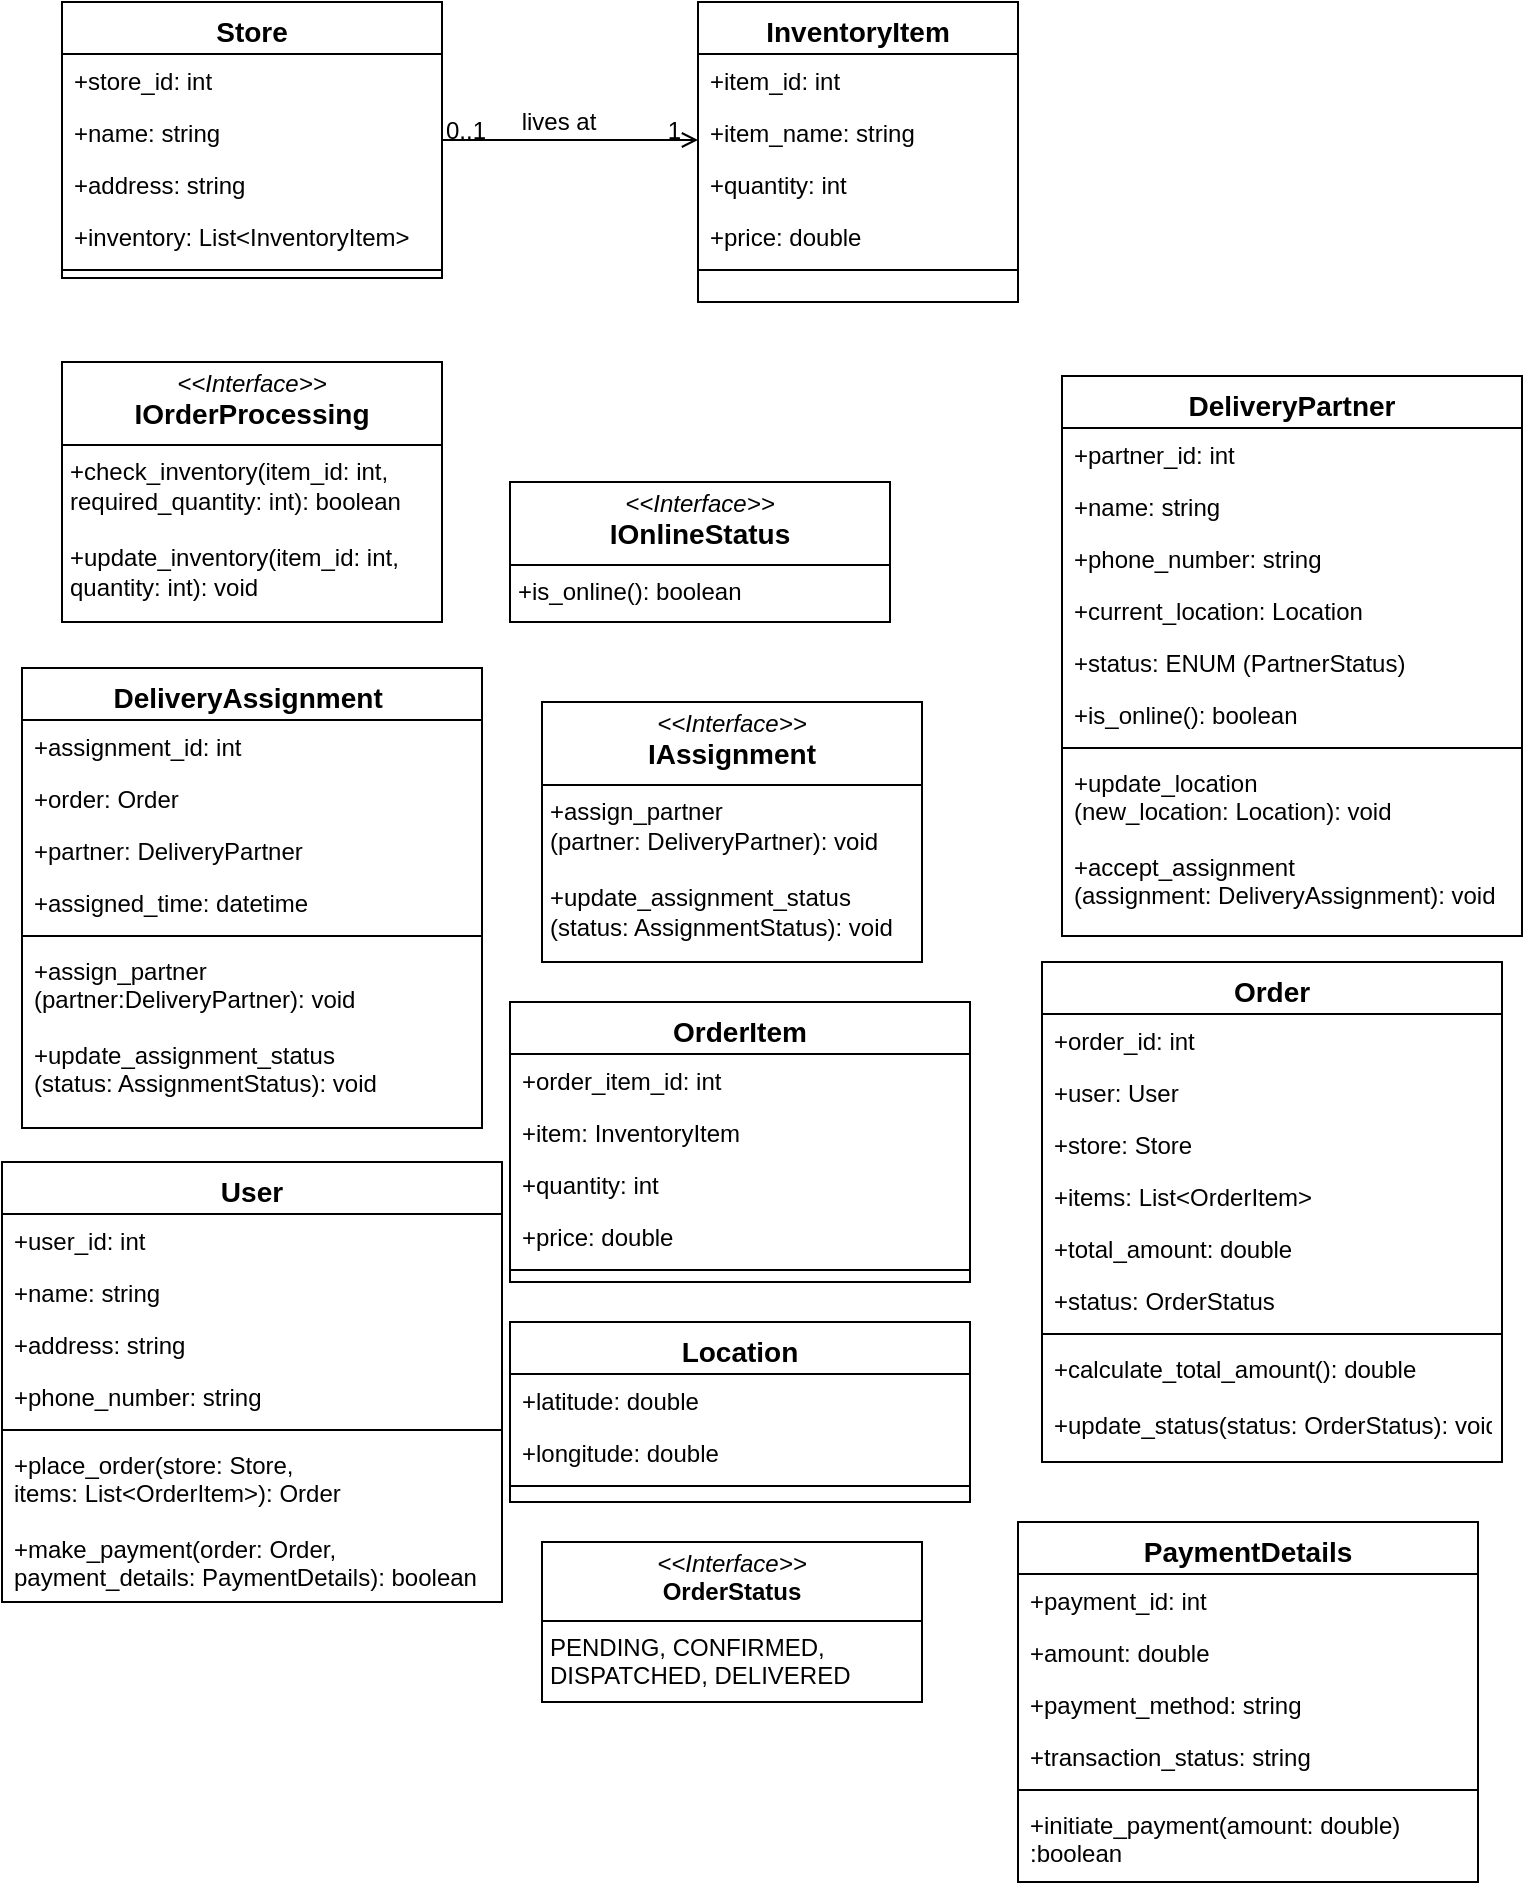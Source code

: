 <mxfile version="24.7.6">
  <diagram id="C5RBs43oDa-KdzZeNtuy" name="Page-1">
    <mxGraphModel dx="1050" dy="557" grid="1" gridSize="10" guides="1" tooltips="1" connect="1" arrows="1" fold="1" page="1" pageScale="1" pageWidth="827" pageHeight="1169" math="0" shadow="0">
      <root>
        <mxCell id="WIyWlLk6GJQsqaUBKTNV-0" />
        <mxCell id="WIyWlLk6GJQsqaUBKTNV-1" parent="WIyWlLk6GJQsqaUBKTNV-0" />
        <mxCell id="zkfFHV4jXpPFQw0GAbJ--0" value="Store " style="swimlane;fontStyle=1;align=center;verticalAlign=top;childLayout=stackLayout;horizontal=1;startSize=26;horizontalStack=0;resizeParent=1;resizeLast=0;collapsible=1;marginBottom=0;rounded=0;shadow=0;strokeWidth=1;fontSize=14;" parent="WIyWlLk6GJQsqaUBKTNV-1" vertex="1">
          <mxGeometry x="190" y="120" width="190" height="138" as="geometry">
            <mxRectangle x="230" y="140" width="160" height="26" as="alternateBounds" />
          </mxGeometry>
        </mxCell>
        <mxCell id="zkfFHV4jXpPFQw0GAbJ--1" value="+store_id: int" style="text;align=left;verticalAlign=top;spacingLeft=4;spacingRight=4;overflow=hidden;rotatable=0;points=[[0,0.5],[1,0.5]];portConstraint=eastwest;" parent="zkfFHV4jXpPFQw0GAbJ--0" vertex="1">
          <mxGeometry y="26" width="190" height="26" as="geometry" />
        </mxCell>
        <mxCell id="zkfFHV4jXpPFQw0GAbJ--2" value="+name: string" style="text;align=left;verticalAlign=top;spacingLeft=4;spacingRight=4;overflow=hidden;rotatable=0;points=[[0,0.5],[1,0.5]];portConstraint=eastwest;rounded=0;shadow=0;html=0;" parent="zkfFHV4jXpPFQw0GAbJ--0" vertex="1">
          <mxGeometry y="52" width="190" height="26" as="geometry" />
        </mxCell>
        <mxCell id="zkfFHV4jXpPFQw0GAbJ--3" value="+address: string" style="text;align=left;verticalAlign=top;spacingLeft=4;spacingRight=4;overflow=hidden;rotatable=0;points=[[0,0.5],[1,0.5]];portConstraint=eastwest;rounded=0;shadow=0;html=0;" parent="zkfFHV4jXpPFQw0GAbJ--0" vertex="1">
          <mxGeometry y="78" width="190" height="26" as="geometry" />
        </mxCell>
        <mxCell id="lX7KQj4C5IUn8PG3ImDP-1" value="+inventory: List&lt;InventoryItem&gt;" style="text;align=left;verticalAlign=top;spacingLeft=4;spacingRight=4;overflow=hidden;rotatable=0;points=[[0,0.5],[1,0.5]];portConstraint=eastwest;rounded=0;shadow=0;html=0;" vertex="1" parent="zkfFHV4jXpPFQw0GAbJ--0">
          <mxGeometry y="104" width="190" height="26" as="geometry" />
        </mxCell>
        <mxCell id="zkfFHV4jXpPFQw0GAbJ--4" value="" style="line;html=1;strokeWidth=1;align=left;verticalAlign=middle;spacingTop=-1;spacingLeft=3;spacingRight=3;rotatable=0;labelPosition=right;points=[];portConstraint=eastwest;" parent="zkfFHV4jXpPFQw0GAbJ--0" vertex="1">
          <mxGeometry y="130" width="190" height="8" as="geometry" />
        </mxCell>
        <mxCell id="zkfFHV4jXpPFQw0GAbJ--17" value="InventoryItem " style="swimlane;fontStyle=1;align=center;verticalAlign=top;childLayout=stackLayout;horizontal=1;startSize=26;horizontalStack=0;resizeParent=1;resizeLast=0;collapsible=1;marginBottom=0;rounded=0;shadow=0;strokeWidth=1;fontSize=14;" parent="WIyWlLk6GJQsqaUBKTNV-1" vertex="1">
          <mxGeometry x="508" y="120" width="160" height="150" as="geometry">
            <mxRectangle x="550" y="140" width="160" height="26" as="alternateBounds" />
          </mxGeometry>
        </mxCell>
        <mxCell id="zkfFHV4jXpPFQw0GAbJ--18" value="+item_id: int" style="text;align=left;verticalAlign=top;spacingLeft=4;spacingRight=4;overflow=hidden;rotatable=0;points=[[0,0.5],[1,0.5]];portConstraint=eastwest;" parent="zkfFHV4jXpPFQw0GAbJ--17" vertex="1">
          <mxGeometry y="26" width="160" height="26" as="geometry" />
        </mxCell>
        <mxCell id="zkfFHV4jXpPFQw0GAbJ--19" value="+item_name: string" style="text;align=left;verticalAlign=top;spacingLeft=4;spacingRight=4;overflow=hidden;rotatable=0;points=[[0,0.5],[1,0.5]];portConstraint=eastwest;rounded=0;shadow=0;html=0;" parent="zkfFHV4jXpPFQw0GAbJ--17" vertex="1">
          <mxGeometry y="52" width="160" height="26" as="geometry" />
        </mxCell>
        <mxCell id="zkfFHV4jXpPFQw0GAbJ--20" value="+quantity: int" style="text;align=left;verticalAlign=top;spacingLeft=4;spacingRight=4;overflow=hidden;rotatable=0;points=[[0,0.5],[1,0.5]];portConstraint=eastwest;rounded=0;shadow=0;html=0;" parent="zkfFHV4jXpPFQw0GAbJ--17" vertex="1">
          <mxGeometry y="78" width="160" height="26" as="geometry" />
        </mxCell>
        <mxCell id="zkfFHV4jXpPFQw0GAbJ--21" value="+price: double" style="text;align=left;verticalAlign=top;spacingLeft=4;spacingRight=4;overflow=hidden;rotatable=0;points=[[0,0.5],[1,0.5]];portConstraint=eastwest;rounded=0;shadow=0;html=0;" parent="zkfFHV4jXpPFQw0GAbJ--17" vertex="1">
          <mxGeometry y="104" width="160" height="26" as="geometry" />
        </mxCell>
        <mxCell id="zkfFHV4jXpPFQw0GAbJ--23" value="" style="line;html=1;strokeWidth=1;align=left;verticalAlign=middle;spacingTop=-1;spacingLeft=3;spacingRight=3;rotatable=0;labelPosition=right;points=[];portConstraint=eastwest;" parent="zkfFHV4jXpPFQw0GAbJ--17" vertex="1">
          <mxGeometry y="130" width="160" height="8" as="geometry" />
        </mxCell>
        <mxCell id="zkfFHV4jXpPFQw0GAbJ--26" value="" style="endArrow=open;shadow=0;strokeWidth=1;rounded=0;curved=0;endFill=1;edgeStyle=elbowEdgeStyle;elbow=vertical;" parent="WIyWlLk6GJQsqaUBKTNV-1" source="zkfFHV4jXpPFQw0GAbJ--0" target="zkfFHV4jXpPFQw0GAbJ--17" edge="1">
          <mxGeometry x="0.5" y="41" relative="1" as="geometry">
            <mxPoint x="380" y="192" as="sourcePoint" />
            <mxPoint x="540" y="192" as="targetPoint" />
            <mxPoint x="-40" y="32" as="offset" />
          </mxGeometry>
        </mxCell>
        <mxCell id="zkfFHV4jXpPFQw0GAbJ--27" value="0..1" style="resizable=0;align=left;verticalAlign=bottom;labelBackgroundColor=none;fontSize=12;" parent="zkfFHV4jXpPFQw0GAbJ--26" connectable="0" vertex="1">
          <mxGeometry x="-1" relative="1" as="geometry">
            <mxPoint y="4" as="offset" />
          </mxGeometry>
        </mxCell>
        <mxCell id="zkfFHV4jXpPFQw0GAbJ--28" value="1" style="resizable=0;align=right;verticalAlign=bottom;labelBackgroundColor=none;fontSize=12;" parent="zkfFHV4jXpPFQw0GAbJ--26" connectable="0" vertex="1">
          <mxGeometry x="1" relative="1" as="geometry">
            <mxPoint x="-7" y="4" as="offset" />
          </mxGeometry>
        </mxCell>
        <mxCell id="zkfFHV4jXpPFQw0GAbJ--29" value="lives at" style="text;html=1;resizable=0;points=[];;align=center;verticalAlign=middle;labelBackgroundColor=none;rounded=0;shadow=0;strokeWidth=1;fontSize=12;" parent="zkfFHV4jXpPFQw0GAbJ--26" vertex="1" connectable="0">
          <mxGeometry x="0.5" y="49" relative="1" as="geometry">
            <mxPoint x="-38" y="40" as="offset" />
          </mxGeometry>
        </mxCell>
        <mxCell id="lX7KQj4C5IUn8PG3ImDP-0" value="&lt;p style=&quot;margin:0px;margin-top:4px;text-align:center;&quot;&gt;&lt;i&gt;&amp;lt;&amp;lt;Interface&amp;gt;&amp;gt;&lt;/i&gt;&lt;br&gt;&lt;b&gt;&lt;font style=&quot;font-size: 14px;&quot;&gt;IOrderProcessing&lt;/font&gt;&lt;/b&gt;&lt;br&gt;&lt;/p&gt;&lt;hr size=&quot;1&quot; style=&quot;border-style:solid;&quot;&gt;&lt;p style=&quot;margin:0px;margin-left:4px;&quot;&gt;+check_inventory(item_id: int, required_quantity: int): boolean&lt;br&gt;&lt;/p&gt;&lt;p style=&quot;margin:0px;margin-left:4px;&quot;&gt;&lt;br&gt;&lt;/p&gt;&lt;p style=&quot;margin:0px;margin-left:4px;&quot;&gt;+update_inventory(item_id: int, quantity: int): void&lt;br&gt;&lt;/p&gt;" style="verticalAlign=top;align=left;overflow=fill;html=1;whiteSpace=wrap;" vertex="1" parent="WIyWlLk6GJQsqaUBKTNV-1">
          <mxGeometry x="190" y="300" width="190" height="130" as="geometry" />
        </mxCell>
        <mxCell id="lX7KQj4C5IUn8PG3ImDP-2" value="&lt;p style=&quot;margin:0px;margin-top:4px;text-align:center;&quot;&gt;&lt;i&gt;&amp;lt;&amp;lt;Interface&amp;gt;&amp;gt;&lt;/i&gt;&lt;br&gt;&lt;b&gt;&lt;font style=&quot;font-size: 14px;&quot;&gt;IOnlineStatus&lt;/font&gt;&lt;/b&gt;&lt;br&gt;&lt;/p&gt;&lt;hr size=&quot;1&quot; style=&quot;border-style:solid;&quot;&gt;&lt;p style=&quot;margin:0px;margin-left:4px;&quot;&gt;+is_online(): boolean&lt;br&gt;&lt;/p&gt;" style="verticalAlign=top;align=left;overflow=fill;html=1;whiteSpace=wrap;" vertex="1" parent="WIyWlLk6GJQsqaUBKTNV-1">
          <mxGeometry x="414" y="360" width="190" height="70" as="geometry" />
        </mxCell>
        <mxCell id="lX7KQj4C5IUn8PG3ImDP-3" value="DeliveryPartner" style="swimlane;fontStyle=1;align=center;verticalAlign=top;childLayout=stackLayout;horizontal=1;startSize=26;horizontalStack=0;resizeParent=1;resizeLast=0;collapsible=1;marginBottom=0;rounded=0;shadow=0;strokeWidth=1;fontSize=14;" vertex="1" parent="WIyWlLk6GJQsqaUBKTNV-1">
          <mxGeometry x="690" y="307" width="230" height="280" as="geometry">
            <mxRectangle x="550" y="140" width="160" height="26" as="alternateBounds" />
          </mxGeometry>
        </mxCell>
        <mxCell id="lX7KQj4C5IUn8PG3ImDP-4" value="+partner_id: int" style="text;align=left;verticalAlign=top;spacingLeft=4;spacingRight=4;overflow=hidden;rotatable=0;points=[[0,0.5],[1,0.5]];portConstraint=eastwest;" vertex="1" parent="lX7KQj4C5IUn8PG3ImDP-3">
          <mxGeometry y="26" width="230" height="26" as="geometry" />
        </mxCell>
        <mxCell id="lX7KQj4C5IUn8PG3ImDP-5" value="+name: string" style="text;align=left;verticalAlign=top;spacingLeft=4;spacingRight=4;overflow=hidden;rotatable=0;points=[[0,0.5],[1,0.5]];portConstraint=eastwest;rounded=0;shadow=0;html=0;" vertex="1" parent="lX7KQj4C5IUn8PG3ImDP-3">
          <mxGeometry y="52" width="230" height="26" as="geometry" />
        </mxCell>
        <mxCell id="lX7KQj4C5IUn8PG3ImDP-6" value="+phone_number: string" style="text;align=left;verticalAlign=top;spacingLeft=4;spacingRight=4;overflow=hidden;rotatable=0;points=[[0,0.5],[1,0.5]];portConstraint=eastwest;rounded=0;shadow=0;html=0;" vertex="1" parent="lX7KQj4C5IUn8PG3ImDP-3">
          <mxGeometry y="78" width="230" height="26" as="geometry" />
        </mxCell>
        <mxCell id="lX7KQj4C5IUn8PG3ImDP-7" value="+current_location: Location" style="text;align=left;verticalAlign=top;spacingLeft=4;spacingRight=4;overflow=hidden;rotatable=0;points=[[0,0.5],[1,0.5]];portConstraint=eastwest;rounded=0;shadow=0;html=0;" vertex="1" parent="lX7KQj4C5IUn8PG3ImDP-3">
          <mxGeometry y="104" width="230" height="26" as="geometry" />
        </mxCell>
        <mxCell id="lX7KQj4C5IUn8PG3ImDP-11" value="+status: ENUM (PartnerStatus)" style="text;align=left;verticalAlign=top;spacingLeft=4;spacingRight=4;overflow=hidden;rotatable=0;points=[[0,0.5],[1,0.5]];portConstraint=eastwest;rounded=0;shadow=0;html=0;" vertex="1" parent="lX7KQj4C5IUn8PG3ImDP-3">
          <mxGeometry y="130" width="230" height="26" as="geometry" />
        </mxCell>
        <mxCell id="lX7KQj4C5IUn8PG3ImDP-12" value="+is_online(): boolean" style="text;align=left;verticalAlign=top;spacingLeft=4;spacingRight=4;overflow=hidden;rotatable=0;points=[[0,0.5],[1,0.5]];portConstraint=eastwest;rounded=0;shadow=0;html=0;" vertex="1" parent="lX7KQj4C5IUn8PG3ImDP-3">
          <mxGeometry y="156" width="230" height="26" as="geometry" />
        </mxCell>
        <mxCell id="lX7KQj4C5IUn8PG3ImDP-8" value="" style="line;html=1;strokeWidth=1;align=left;verticalAlign=middle;spacingTop=-1;spacingLeft=3;spacingRight=3;rotatable=0;labelPosition=right;points=[];portConstraint=eastwest;" vertex="1" parent="lX7KQj4C5IUn8PG3ImDP-3">
          <mxGeometry y="182" width="230" height="8" as="geometry" />
        </mxCell>
        <mxCell id="lX7KQj4C5IUn8PG3ImDP-9" value="+update_location&#xa;(new_location: Location): void&#xa;&#xa;+accept_assignment&#xa;(assignment: DeliveryAssignment): void" style="text;align=left;verticalAlign=top;spacingLeft=4;spacingRight=4;overflow=hidden;rotatable=0;points=[[0,0.5],[1,0.5]];portConstraint=eastwest;" vertex="1" parent="lX7KQj4C5IUn8PG3ImDP-3">
          <mxGeometry y="190" width="230" height="90" as="geometry" />
        </mxCell>
        <mxCell id="lX7KQj4C5IUn8PG3ImDP-13" value="DeliveryAssignment " style="swimlane;fontStyle=1;align=center;verticalAlign=top;childLayout=stackLayout;horizontal=1;startSize=26;horizontalStack=0;resizeParent=1;resizeLast=0;collapsible=1;marginBottom=0;rounded=0;shadow=0;strokeWidth=1;fontSize=14;" vertex="1" parent="WIyWlLk6GJQsqaUBKTNV-1">
          <mxGeometry x="170" y="453" width="230" height="230" as="geometry">
            <mxRectangle x="550" y="140" width="160" height="26" as="alternateBounds" />
          </mxGeometry>
        </mxCell>
        <mxCell id="lX7KQj4C5IUn8PG3ImDP-14" value="+assignment_id: int" style="text;align=left;verticalAlign=top;spacingLeft=4;spacingRight=4;overflow=hidden;rotatable=0;points=[[0,0.5],[1,0.5]];portConstraint=eastwest;" vertex="1" parent="lX7KQj4C5IUn8PG3ImDP-13">
          <mxGeometry y="26" width="230" height="26" as="geometry" />
        </mxCell>
        <mxCell id="lX7KQj4C5IUn8PG3ImDP-15" value="+order: Order" style="text;align=left;verticalAlign=top;spacingLeft=4;spacingRight=4;overflow=hidden;rotatable=0;points=[[0,0.5],[1,0.5]];portConstraint=eastwest;rounded=0;shadow=0;html=0;" vertex="1" parent="lX7KQj4C5IUn8PG3ImDP-13">
          <mxGeometry y="52" width="230" height="26" as="geometry" />
        </mxCell>
        <mxCell id="lX7KQj4C5IUn8PG3ImDP-16" value="+partner: DeliveryPartner" style="text;align=left;verticalAlign=top;spacingLeft=4;spacingRight=4;overflow=hidden;rotatable=0;points=[[0,0.5],[1,0.5]];portConstraint=eastwest;rounded=0;shadow=0;html=0;" vertex="1" parent="lX7KQj4C5IUn8PG3ImDP-13">
          <mxGeometry y="78" width="230" height="26" as="geometry" />
        </mxCell>
        <mxCell id="lX7KQj4C5IUn8PG3ImDP-17" value="+assigned_time: datetime" style="text;align=left;verticalAlign=top;spacingLeft=4;spacingRight=4;overflow=hidden;rotatable=0;points=[[0,0.5],[1,0.5]];portConstraint=eastwest;rounded=0;shadow=0;html=0;" vertex="1" parent="lX7KQj4C5IUn8PG3ImDP-13">
          <mxGeometry y="104" width="230" height="26" as="geometry" />
        </mxCell>
        <mxCell id="lX7KQj4C5IUn8PG3ImDP-20" value="" style="line;html=1;strokeWidth=1;align=left;verticalAlign=middle;spacingTop=-1;spacingLeft=3;spacingRight=3;rotatable=0;labelPosition=right;points=[];portConstraint=eastwest;" vertex="1" parent="lX7KQj4C5IUn8PG3ImDP-13">
          <mxGeometry y="130" width="230" height="8" as="geometry" />
        </mxCell>
        <mxCell id="lX7KQj4C5IUn8PG3ImDP-21" value="+assign_partner&#xa;(partner:DeliveryPartner): void&#xa;&#xa;+update_assignment_status&#xa;(status: AssignmentStatus): void&#xa;" style="text;align=left;verticalAlign=top;spacingLeft=4;spacingRight=4;overflow=hidden;rotatable=0;points=[[0,0.5],[1,0.5]];portConstraint=eastwest;" vertex="1" parent="lX7KQj4C5IUn8PG3ImDP-13">
          <mxGeometry y="138" width="230" height="92" as="geometry" />
        </mxCell>
        <mxCell id="lX7KQj4C5IUn8PG3ImDP-22" value="&lt;p style=&quot;margin:0px;margin-top:4px;text-align:center;&quot;&gt;&lt;i&gt;&amp;lt;&amp;lt;Interface&amp;gt;&amp;gt;&lt;/i&gt;&lt;br&gt;&lt;span style=&quot;font-size: 14px;&quot;&gt;&lt;b&gt;IAssignment&lt;/b&gt;&lt;/span&gt;&lt;br&gt;&lt;/p&gt;&lt;hr size=&quot;1&quot; style=&quot;border-style:solid;&quot;&gt;&lt;p style=&quot;margin:0px;margin-left:4px;&quot;&gt;+assign_partner&lt;br&gt;(partner: DeliveryPartner): void&lt;br&gt;&lt;br&gt;&lt;/p&gt;&lt;p style=&quot;margin:0px;margin-left:4px;&quot;&gt;+update_assignment_status&lt;br&gt;(status: AssignmentStatus): void&lt;/p&gt;" style="verticalAlign=top;align=left;overflow=fill;html=1;whiteSpace=wrap;" vertex="1" parent="WIyWlLk6GJQsqaUBKTNV-1">
          <mxGeometry x="430" y="470" width="190" height="130" as="geometry" />
        </mxCell>
        <mxCell id="lX7KQj4C5IUn8PG3ImDP-23" value="Order" style="swimlane;fontStyle=1;align=center;verticalAlign=top;childLayout=stackLayout;horizontal=1;startSize=26;horizontalStack=0;resizeParent=1;resizeLast=0;collapsible=1;marginBottom=0;rounded=0;shadow=0;strokeWidth=1;fontSize=14;" vertex="1" parent="WIyWlLk6GJQsqaUBKTNV-1">
          <mxGeometry x="680" y="600" width="230" height="250" as="geometry">
            <mxRectangle x="550" y="140" width="160" height="26" as="alternateBounds" />
          </mxGeometry>
        </mxCell>
        <mxCell id="lX7KQj4C5IUn8PG3ImDP-24" value="+order_id: int" style="text;align=left;verticalAlign=top;spacingLeft=4;spacingRight=4;overflow=hidden;rotatable=0;points=[[0,0.5],[1,0.5]];portConstraint=eastwest;" vertex="1" parent="lX7KQj4C5IUn8PG3ImDP-23">
          <mxGeometry y="26" width="230" height="26" as="geometry" />
        </mxCell>
        <mxCell id="lX7KQj4C5IUn8PG3ImDP-25" value="+user: User" style="text;align=left;verticalAlign=top;spacingLeft=4;spacingRight=4;overflow=hidden;rotatable=0;points=[[0,0.5],[1,0.5]];portConstraint=eastwest;rounded=0;shadow=0;html=0;" vertex="1" parent="lX7KQj4C5IUn8PG3ImDP-23">
          <mxGeometry y="52" width="230" height="26" as="geometry" />
        </mxCell>
        <mxCell id="lX7KQj4C5IUn8PG3ImDP-26" value="+store: Store" style="text;align=left;verticalAlign=top;spacingLeft=4;spacingRight=4;overflow=hidden;rotatable=0;points=[[0,0.5],[1,0.5]];portConstraint=eastwest;rounded=0;shadow=0;html=0;" vertex="1" parent="lX7KQj4C5IUn8PG3ImDP-23">
          <mxGeometry y="78" width="230" height="26" as="geometry" />
        </mxCell>
        <mxCell id="lX7KQj4C5IUn8PG3ImDP-27" value="+items: List&lt;OrderItem&gt;" style="text;align=left;verticalAlign=top;spacingLeft=4;spacingRight=4;overflow=hidden;rotatable=0;points=[[0,0.5],[1,0.5]];portConstraint=eastwest;rounded=0;shadow=0;html=0;" vertex="1" parent="lX7KQj4C5IUn8PG3ImDP-23">
          <mxGeometry y="104" width="230" height="26" as="geometry" />
        </mxCell>
        <mxCell id="lX7KQj4C5IUn8PG3ImDP-28" value="+total_amount: double" style="text;align=left;verticalAlign=top;spacingLeft=4;spacingRight=4;overflow=hidden;rotatable=0;points=[[0,0.5],[1,0.5]];portConstraint=eastwest;rounded=0;shadow=0;html=0;" vertex="1" parent="lX7KQj4C5IUn8PG3ImDP-23">
          <mxGeometry y="130" width="230" height="26" as="geometry" />
        </mxCell>
        <mxCell id="lX7KQj4C5IUn8PG3ImDP-29" value="+status: OrderStatus" style="text;align=left;verticalAlign=top;spacingLeft=4;spacingRight=4;overflow=hidden;rotatable=0;points=[[0,0.5],[1,0.5]];portConstraint=eastwest;rounded=0;shadow=0;html=0;" vertex="1" parent="lX7KQj4C5IUn8PG3ImDP-23">
          <mxGeometry y="156" width="230" height="26" as="geometry" />
        </mxCell>
        <mxCell id="lX7KQj4C5IUn8PG3ImDP-30" value="" style="line;html=1;strokeWidth=1;align=left;verticalAlign=middle;spacingTop=-1;spacingLeft=3;spacingRight=3;rotatable=0;labelPosition=right;points=[];portConstraint=eastwest;" vertex="1" parent="lX7KQj4C5IUn8PG3ImDP-23">
          <mxGeometry y="182" width="230" height="8" as="geometry" />
        </mxCell>
        <mxCell id="lX7KQj4C5IUn8PG3ImDP-31" value="+calculate_total_amount(): double&#xa;&#xa;+update_status(status: OrderStatus): void" style="text;align=left;verticalAlign=top;spacingLeft=4;spacingRight=4;overflow=hidden;rotatable=0;points=[[0,0.5],[1,0.5]];portConstraint=eastwest;" vertex="1" parent="lX7KQj4C5IUn8PG3ImDP-23">
          <mxGeometry y="190" width="230" height="60" as="geometry" />
        </mxCell>
        <mxCell id="lX7KQj4C5IUn8PG3ImDP-32" value="OrderItem" style="swimlane;fontStyle=1;align=center;verticalAlign=top;childLayout=stackLayout;horizontal=1;startSize=26;horizontalStack=0;resizeParent=1;resizeLast=0;collapsible=1;marginBottom=0;rounded=0;shadow=0;strokeWidth=1;fontSize=14;" vertex="1" parent="WIyWlLk6GJQsqaUBKTNV-1">
          <mxGeometry x="414" y="620" width="230" height="140" as="geometry">
            <mxRectangle x="550" y="140" width="160" height="26" as="alternateBounds" />
          </mxGeometry>
        </mxCell>
        <mxCell id="lX7KQj4C5IUn8PG3ImDP-33" value="+order_item_id: int" style="text;align=left;verticalAlign=top;spacingLeft=4;spacingRight=4;overflow=hidden;rotatable=0;points=[[0,0.5],[1,0.5]];portConstraint=eastwest;" vertex="1" parent="lX7KQj4C5IUn8PG3ImDP-32">
          <mxGeometry y="26" width="230" height="26" as="geometry" />
        </mxCell>
        <mxCell id="lX7KQj4C5IUn8PG3ImDP-34" value="+item: InventoryItem" style="text;align=left;verticalAlign=top;spacingLeft=4;spacingRight=4;overflow=hidden;rotatable=0;points=[[0,0.5],[1,0.5]];portConstraint=eastwest;rounded=0;shadow=0;html=0;" vertex="1" parent="lX7KQj4C5IUn8PG3ImDP-32">
          <mxGeometry y="52" width="230" height="26" as="geometry" />
        </mxCell>
        <mxCell id="lX7KQj4C5IUn8PG3ImDP-35" value="+quantity: int" style="text;align=left;verticalAlign=top;spacingLeft=4;spacingRight=4;overflow=hidden;rotatable=0;points=[[0,0.5],[1,0.5]];portConstraint=eastwest;rounded=0;shadow=0;html=0;" vertex="1" parent="lX7KQj4C5IUn8PG3ImDP-32">
          <mxGeometry y="78" width="230" height="26" as="geometry" />
        </mxCell>
        <mxCell id="lX7KQj4C5IUn8PG3ImDP-36" value="+price: double" style="text;align=left;verticalAlign=top;spacingLeft=4;spacingRight=4;overflow=hidden;rotatable=0;points=[[0,0.5],[1,0.5]];portConstraint=eastwest;rounded=0;shadow=0;html=0;" vertex="1" parent="lX7KQj4C5IUn8PG3ImDP-32">
          <mxGeometry y="104" width="230" height="26" as="geometry" />
        </mxCell>
        <mxCell id="lX7KQj4C5IUn8PG3ImDP-37" value="" style="line;html=1;strokeWidth=1;align=left;verticalAlign=middle;spacingTop=-1;spacingLeft=3;spacingRight=3;rotatable=0;labelPosition=right;points=[];portConstraint=eastwest;" vertex="1" parent="lX7KQj4C5IUn8PG3ImDP-32">
          <mxGeometry y="130" width="230" height="8" as="geometry" />
        </mxCell>
        <mxCell id="lX7KQj4C5IUn8PG3ImDP-39" value="User" style="swimlane;fontStyle=1;align=center;verticalAlign=top;childLayout=stackLayout;horizontal=1;startSize=26;horizontalStack=0;resizeParent=1;resizeLast=0;collapsible=1;marginBottom=0;rounded=0;shadow=0;strokeWidth=1;fontSize=14;" vertex="1" parent="WIyWlLk6GJQsqaUBKTNV-1">
          <mxGeometry x="160" y="700" width="250" height="220" as="geometry">
            <mxRectangle x="550" y="140" width="160" height="26" as="alternateBounds" />
          </mxGeometry>
        </mxCell>
        <mxCell id="lX7KQj4C5IUn8PG3ImDP-40" value="+user_id: int" style="text;align=left;verticalAlign=top;spacingLeft=4;spacingRight=4;overflow=hidden;rotatable=0;points=[[0,0.5],[1,0.5]];portConstraint=eastwest;" vertex="1" parent="lX7KQj4C5IUn8PG3ImDP-39">
          <mxGeometry y="26" width="250" height="26" as="geometry" />
        </mxCell>
        <mxCell id="lX7KQj4C5IUn8PG3ImDP-41" value="+name: string" style="text;align=left;verticalAlign=top;spacingLeft=4;spacingRight=4;overflow=hidden;rotatable=0;points=[[0,0.5],[1,0.5]];portConstraint=eastwest;rounded=0;shadow=0;html=0;" vertex="1" parent="lX7KQj4C5IUn8PG3ImDP-39">
          <mxGeometry y="52" width="250" height="26" as="geometry" />
        </mxCell>
        <mxCell id="lX7KQj4C5IUn8PG3ImDP-42" value="+address: string" style="text;align=left;verticalAlign=top;spacingLeft=4;spacingRight=4;overflow=hidden;rotatable=0;points=[[0,0.5],[1,0.5]];portConstraint=eastwest;rounded=0;shadow=0;html=0;" vertex="1" parent="lX7KQj4C5IUn8PG3ImDP-39">
          <mxGeometry y="78" width="250" height="26" as="geometry" />
        </mxCell>
        <mxCell id="lX7KQj4C5IUn8PG3ImDP-43" value="+phone_number: string" style="text;align=left;verticalAlign=top;spacingLeft=4;spacingRight=4;overflow=hidden;rotatable=0;points=[[0,0.5],[1,0.5]];portConstraint=eastwest;rounded=0;shadow=0;html=0;" vertex="1" parent="lX7KQj4C5IUn8PG3ImDP-39">
          <mxGeometry y="104" width="250" height="26" as="geometry" />
        </mxCell>
        <mxCell id="lX7KQj4C5IUn8PG3ImDP-46" value="" style="line;html=1;strokeWidth=1;align=left;verticalAlign=middle;spacingTop=-1;spacingLeft=3;spacingRight=3;rotatable=0;labelPosition=right;points=[];portConstraint=eastwest;" vertex="1" parent="lX7KQj4C5IUn8PG3ImDP-39">
          <mxGeometry y="130" width="250" height="8" as="geometry" />
        </mxCell>
        <mxCell id="lX7KQj4C5IUn8PG3ImDP-47" value="+place_order(store: Store, &#xa;items: List&lt;OrderItem&gt;): Order&#xa;&#xa;+make_payment(order: Order, &#xa;payment_details: PaymentDetails): boolean" style="text;align=left;verticalAlign=top;spacingLeft=4;spacingRight=4;overflow=hidden;rotatable=0;points=[[0,0.5],[1,0.5]];portConstraint=eastwest;" vertex="1" parent="lX7KQj4C5IUn8PG3ImDP-39">
          <mxGeometry y="138" width="250" height="82" as="geometry" />
        </mxCell>
        <mxCell id="lX7KQj4C5IUn8PG3ImDP-48" value="Location" style="swimlane;fontStyle=1;align=center;verticalAlign=top;childLayout=stackLayout;horizontal=1;startSize=26;horizontalStack=0;resizeParent=1;resizeLast=0;collapsible=1;marginBottom=0;rounded=0;shadow=0;strokeWidth=1;fontSize=14;" vertex="1" parent="WIyWlLk6GJQsqaUBKTNV-1">
          <mxGeometry x="414" y="780" width="230" height="90" as="geometry">
            <mxRectangle x="550" y="140" width="160" height="26" as="alternateBounds" />
          </mxGeometry>
        </mxCell>
        <mxCell id="lX7KQj4C5IUn8PG3ImDP-49" value="+latitude: double" style="text;align=left;verticalAlign=top;spacingLeft=4;spacingRight=4;overflow=hidden;rotatable=0;points=[[0,0.5],[1,0.5]];portConstraint=eastwest;" vertex="1" parent="lX7KQj4C5IUn8PG3ImDP-48">
          <mxGeometry y="26" width="230" height="26" as="geometry" />
        </mxCell>
        <mxCell id="lX7KQj4C5IUn8PG3ImDP-50" value="+longitude: double" style="text;align=left;verticalAlign=top;spacingLeft=4;spacingRight=4;overflow=hidden;rotatable=0;points=[[0,0.5],[1,0.5]];portConstraint=eastwest;rounded=0;shadow=0;html=0;" vertex="1" parent="lX7KQj4C5IUn8PG3ImDP-48">
          <mxGeometry y="52" width="230" height="26" as="geometry" />
        </mxCell>
        <mxCell id="lX7KQj4C5IUn8PG3ImDP-53" value="" style="line;html=1;strokeWidth=1;align=left;verticalAlign=middle;spacingTop=-1;spacingLeft=3;spacingRight=3;rotatable=0;labelPosition=right;points=[];portConstraint=eastwest;" vertex="1" parent="lX7KQj4C5IUn8PG3ImDP-48">
          <mxGeometry y="78" width="230" height="8" as="geometry" />
        </mxCell>
        <mxCell id="lX7KQj4C5IUn8PG3ImDP-54" value="PaymentDetails" style="swimlane;fontStyle=1;align=center;verticalAlign=top;childLayout=stackLayout;horizontal=1;startSize=26;horizontalStack=0;resizeParent=1;resizeLast=0;collapsible=1;marginBottom=0;rounded=0;shadow=0;strokeWidth=1;fontSize=14;" vertex="1" parent="WIyWlLk6GJQsqaUBKTNV-1">
          <mxGeometry x="668" y="880" width="230" height="180" as="geometry">
            <mxRectangle x="550" y="140" width="160" height="26" as="alternateBounds" />
          </mxGeometry>
        </mxCell>
        <mxCell id="lX7KQj4C5IUn8PG3ImDP-55" value="+payment_id: int" style="text;align=left;verticalAlign=top;spacingLeft=4;spacingRight=4;overflow=hidden;rotatable=0;points=[[0,0.5],[1,0.5]];portConstraint=eastwest;" vertex="1" parent="lX7KQj4C5IUn8PG3ImDP-54">
          <mxGeometry y="26" width="230" height="26" as="geometry" />
        </mxCell>
        <mxCell id="lX7KQj4C5IUn8PG3ImDP-56" value="+amount: double" style="text;align=left;verticalAlign=top;spacingLeft=4;spacingRight=4;overflow=hidden;rotatable=0;points=[[0,0.5],[1,0.5]];portConstraint=eastwest;rounded=0;shadow=0;html=0;" vertex="1" parent="lX7KQj4C5IUn8PG3ImDP-54">
          <mxGeometry y="52" width="230" height="26" as="geometry" />
        </mxCell>
        <mxCell id="lX7KQj4C5IUn8PG3ImDP-57" value="+payment_method: string" style="text;align=left;verticalAlign=top;spacingLeft=4;spacingRight=4;overflow=hidden;rotatable=0;points=[[0,0.5],[1,0.5]];portConstraint=eastwest;rounded=0;shadow=0;html=0;" vertex="1" parent="lX7KQj4C5IUn8PG3ImDP-54">
          <mxGeometry y="78" width="230" height="26" as="geometry" />
        </mxCell>
        <mxCell id="lX7KQj4C5IUn8PG3ImDP-58" value="+transaction_status: string" style="text;align=left;verticalAlign=top;spacingLeft=4;spacingRight=4;overflow=hidden;rotatable=0;points=[[0,0.5],[1,0.5]];portConstraint=eastwest;rounded=0;shadow=0;html=0;" vertex="1" parent="lX7KQj4C5IUn8PG3ImDP-54">
          <mxGeometry y="104" width="230" height="26" as="geometry" />
        </mxCell>
        <mxCell id="lX7KQj4C5IUn8PG3ImDP-61" value="" style="line;html=1;strokeWidth=1;align=left;verticalAlign=middle;spacingTop=-1;spacingLeft=3;spacingRight=3;rotatable=0;labelPosition=right;points=[];portConstraint=eastwest;" vertex="1" parent="lX7KQj4C5IUn8PG3ImDP-54">
          <mxGeometry y="130" width="230" height="8" as="geometry" />
        </mxCell>
        <mxCell id="lX7KQj4C5IUn8PG3ImDP-62" value="+initiate_payment(amount: double)&#xa;:boolean" style="text;align=left;verticalAlign=top;spacingLeft=4;spacingRight=4;overflow=hidden;rotatable=0;points=[[0,0.5],[1,0.5]];portConstraint=eastwest;" vertex="1" parent="lX7KQj4C5IUn8PG3ImDP-54">
          <mxGeometry y="138" width="230" height="42" as="geometry" />
        </mxCell>
        <mxCell id="lX7KQj4C5IUn8PG3ImDP-70" value="&lt;p style=&quot;margin:0px;margin-top:4px;text-align:center;&quot;&gt;&lt;i&gt;&amp;lt;&amp;lt;Interface&amp;gt;&amp;gt;&lt;/i&gt;&lt;br&gt;&lt;span style=&quot;background-color: initial; text-align: left;&quot;&gt;&lt;b&gt;OrderStatus&lt;/b&gt;&lt;/span&gt;&lt;br&gt;&lt;/p&gt;&lt;hr size=&quot;1&quot; style=&quot;border-style:solid;&quot;&gt;&lt;p style=&quot;margin:0px;margin-left:4px;&quot;&gt;PENDING, CONFIRMED, DISPATCHED, DELIVERED&lt;br&gt;&lt;/p&gt;" style="verticalAlign=top;align=left;overflow=fill;html=1;whiteSpace=wrap;" vertex="1" parent="WIyWlLk6GJQsqaUBKTNV-1">
          <mxGeometry x="430" y="890" width="190" height="80" as="geometry" />
        </mxCell>
      </root>
    </mxGraphModel>
  </diagram>
</mxfile>

